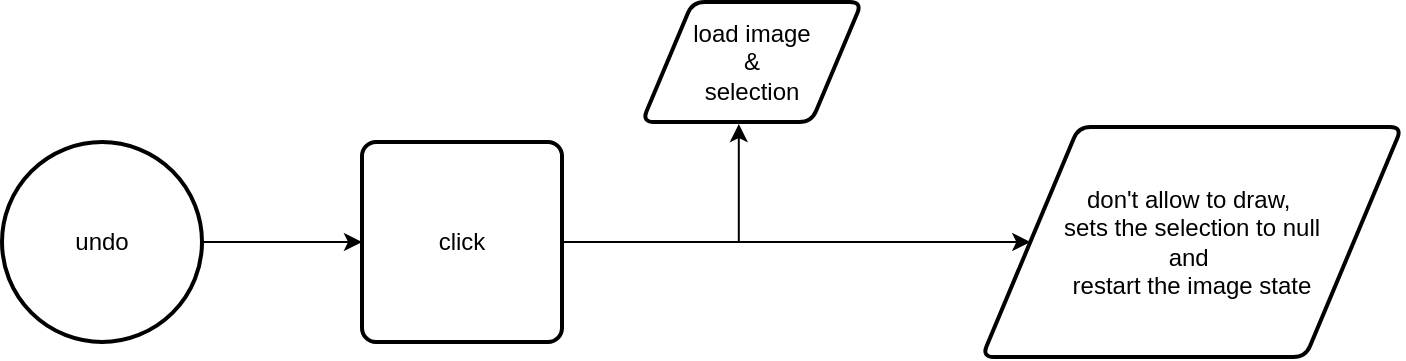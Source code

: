 <mxfile version="23.0.2" type="device">
  <diagram name="Página-1" id="7704JwIYsoLtMTaHYJDV">
    <mxGraphModel dx="1408" dy="819" grid="1" gridSize="10" guides="1" tooltips="1" connect="1" arrows="1" fold="1" page="1" pageScale="1" pageWidth="827" pageHeight="1169" math="0" shadow="0">
      <root>
        <mxCell id="0" />
        <mxCell id="1" parent="0" />
        <mxCell id="omRm1OXSFTWw64v0KKcJ-5" style="edgeStyle=orthogonalEdgeStyle;rounded=0;orthogonalLoop=1;jettySize=auto;html=1;exitX=1;exitY=0.5;exitDx=0;exitDy=0;exitPerimeter=0;entryX=0;entryY=0.5;entryDx=0;entryDy=0;" parent="1" source="omRm1OXSFTWw64v0KKcJ-1" target="omRm1OXSFTWw64v0KKcJ-2" edge="1">
          <mxGeometry relative="1" as="geometry" />
        </mxCell>
        <mxCell id="omRm1OXSFTWw64v0KKcJ-1" value="undo" style="strokeWidth=2;html=1;shape=mxgraph.flowchart.start_2;whiteSpace=wrap;" parent="1" vertex="1">
          <mxGeometry x="40" y="320" width="100" height="100" as="geometry" />
        </mxCell>
        <mxCell id="omRm1OXSFTWw64v0KKcJ-2" value="click" style="rounded=1;whiteSpace=wrap;html=1;absoluteArcSize=1;arcSize=14;strokeWidth=2;" parent="1" vertex="1">
          <mxGeometry x="220" y="320" width="100" height="100" as="geometry" />
        </mxCell>
        <mxCell id="omRm1OXSFTWw64v0KKcJ-3" value="load image&lt;br&gt;&amp;amp;&lt;br&gt;selection" style="shape=parallelogram;html=1;strokeWidth=2;perimeter=parallelogramPerimeter;whiteSpace=wrap;rounded=1;arcSize=12;size=0.23;" parent="1" vertex="1">
          <mxGeometry x="360" y="250" width="110" height="60" as="geometry" />
        </mxCell>
        <mxCell id="omRm1OXSFTWw64v0KKcJ-4" style="edgeStyle=orthogonalEdgeStyle;rounded=0;orthogonalLoop=1;jettySize=auto;html=1;exitX=1;exitY=0.5;exitDx=0;exitDy=0;entryX=0.44;entryY=1.017;entryDx=0;entryDy=0;entryPerimeter=0;" parent="1" source="omRm1OXSFTWw64v0KKcJ-2" target="omRm1OXSFTWw64v0KKcJ-3" edge="1">
          <mxGeometry relative="1" as="geometry" />
        </mxCell>
        <mxCell id="LowKRcwqQbMZrtGpdMO4-5" style="edgeStyle=orthogonalEdgeStyle;rounded=0;orthogonalLoop=1;jettySize=auto;html=1;exitX=1;exitY=0.5;exitDx=0;exitDy=0;entryX=0;entryY=0.5;entryDx=0;entryDy=0;" edge="1" parent="1" source="omRm1OXSFTWw64v0KKcJ-2" target="LowKRcwqQbMZrtGpdMO4-6">
          <mxGeometry relative="1" as="geometry">
            <mxPoint x="490.02" y="370.04" as="targetPoint" />
          </mxGeometry>
        </mxCell>
        <mxCell id="LowKRcwqQbMZrtGpdMO4-6" value="don&#39;t allow to draw,&amp;nbsp;&lt;br&gt;sets the selection to null&lt;br&gt;and&amp;nbsp;&lt;br&gt;restart the image state&lt;br&gt;&lt;div style=&quot;text-align: justify;&quot;&gt;&lt;/div&gt;" style="shape=parallelogram;html=1;strokeWidth=2;perimeter=parallelogramPerimeter;whiteSpace=wrap;rounded=1;arcSize=12;size=0.23;" vertex="1" parent="1">
          <mxGeometry x="530" y="312.5" width="210" height="115" as="geometry" />
        </mxCell>
      </root>
    </mxGraphModel>
  </diagram>
</mxfile>

